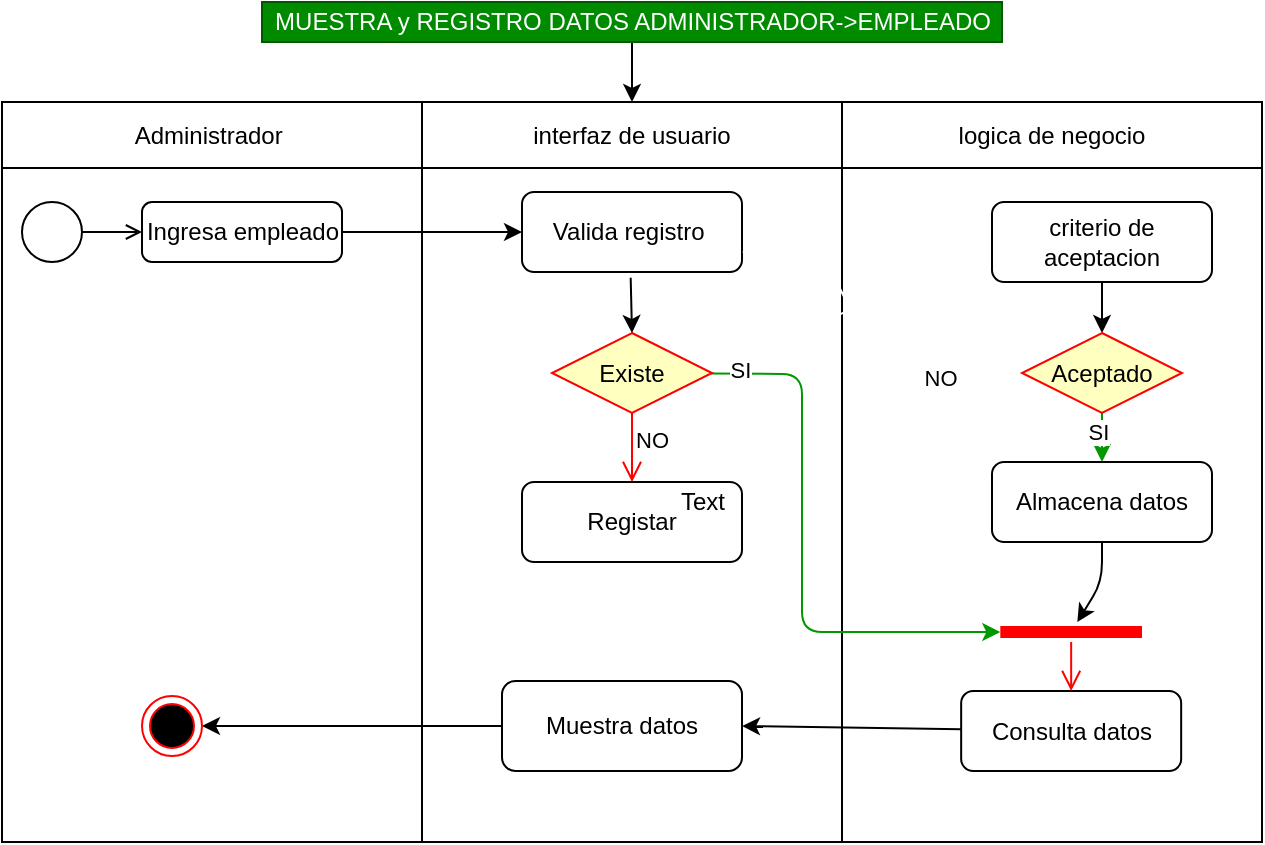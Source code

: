 <mxfile>
    <diagram id="XtWp7yz4AggjUGfRbXKz" name="Page-1">
        <mxGraphModel dx="760" dy="607" grid="1" gridSize="10" guides="1" tooltips="1" connect="1" arrows="1" fold="1" page="1" pageScale="1" pageWidth="827" pageHeight="1169" math="0" shadow="0">
            <root>
                <mxCell id="0"/>
                <mxCell id="1" parent="0"/>
                <mxCell id="44" value="" style="shape=table;startSize=0;container=1;collapsible=0;childLayout=tableLayout;" parent="1" vertex="1">
                    <mxGeometry x="70" y="270" width="630" height="370" as="geometry"/>
                </mxCell>
                <mxCell id="45" value="" style="shape=partialRectangle;collapsible=0;dropTarget=0;pointerEvents=0;fillColor=none;top=0;left=0;bottom=0;right=0;points=[[0,0.5],[1,0.5]];portConstraint=eastwest;" parent="44" vertex="1">
                    <mxGeometry width="630" height="33" as="geometry"/>
                </mxCell>
                <mxCell id="46" value="Administrador&amp;nbsp;" style="shape=partialRectangle;html=1;whiteSpace=wrap;connectable=0;overflow=hidden;fillColor=none;top=0;left=0;bottom=0;right=0;pointerEvents=1;" parent="45" vertex="1">
                    <mxGeometry width="210" height="33" as="geometry">
                        <mxRectangle width="210" height="33" as="alternateBounds"/>
                    </mxGeometry>
                </mxCell>
                <mxCell id="47" value="interfaz de usuario" style="shape=partialRectangle;html=1;whiteSpace=wrap;connectable=0;overflow=hidden;fillColor=none;top=0;left=0;bottom=0;right=0;pointerEvents=1;" parent="45" vertex="1">
                    <mxGeometry x="210" width="210" height="33" as="geometry">
                        <mxRectangle width="210" height="33" as="alternateBounds"/>
                    </mxGeometry>
                </mxCell>
                <mxCell id="48" value="logica de negocio" style="shape=partialRectangle;html=1;whiteSpace=wrap;connectable=0;overflow=hidden;fillColor=none;top=0;left=0;bottom=0;right=0;pointerEvents=1;" parent="45" vertex="1">
                    <mxGeometry x="420" width="210" height="33" as="geometry">
                        <mxRectangle width="210" height="33" as="alternateBounds"/>
                    </mxGeometry>
                </mxCell>
                <mxCell id="49" value="" style="shape=partialRectangle;collapsible=0;dropTarget=0;pointerEvents=0;fillColor=none;top=0;left=0;bottom=0;right=0;points=[[0,0.5],[1,0.5]];portConstraint=eastwest;" parent="44" vertex="1">
                    <mxGeometry y="33" width="630" height="337" as="geometry"/>
                </mxCell>
                <mxCell id="50" value="" style="shape=partialRectangle;html=1;whiteSpace=wrap;connectable=0;overflow=hidden;fillColor=none;top=0;left=0;bottom=0;right=0;pointerEvents=1;" parent="49" vertex="1">
                    <mxGeometry width="210" height="337" as="geometry">
                        <mxRectangle width="210" height="337" as="alternateBounds"/>
                    </mxGeometry>
                </mxCell>
                <mxCell id="51" value="" style="shape=partialRectangle;html=1;whiteSpace=wrap;connectable=0;overflow=hidden;fillColor=none;top=0;left=0;bottom=0;right=0;pointerEvents=1;" parent="49" vertex="1">
                    <mxGeometry x="210" width="210" height="337" as="geometry">
                        <mxRectangle width="210" height="337" as="alternateBounds"/>
                    </mxGeometry>
                </mxCell>
                <mxCell id="52" value="" style="shape=partialRectangle;html=1;whiteSpace=wrap;connectable=0;overflow=hidden;fillColor=none;top=0;left=0;bottom=0;right=0;pointerEvents=1;" parent="49" vertex="1">
                    <mxGeometry x="420" width="210" height="337" as="geometry">
                        <mxRectangle width="210" height="337" as="alternateBounds"/>
                    </mxGeometry>
                </mxCell>
                <mxCell id="53" value="Valida registro&amp;nbsp;" style="rounded=1;whiteSpace=wrap;html=1;fillColor=#FFFFFF;fontColor=#000000;" parent="1" vertex="1">
                    <mxGeometry x="330" y="315" width="110" height="40" as="geometry"/>
                </mxCell>
                <mxCell id="54" value="" style="edgeStyle=none;html=1;fontColor=#000000;entryX=1;entryY=0.5;entryDx=0;entryDy=0;" parent="1" source="55" target="59" edge="1">
                    <mxGeometry relative="1" as="geometry">
                        <Array as="points"/>
                    </mxGeometry>
                </mxCell>
                <mxCell id="55" value="Consulta datos" style="rounded=1;whiteSpace=wrap;html=1;fillColor=#FFFFFF;fontColor=#000000;" parent="1" vertex="1">
                    <mxGeometry x="549.58" y="564.5" width="110" height="40" as="geometry"/>
                </mxCell>
                <mxCell id="56" style="edgeStyle=none;html=1;entryX=0;entryY=0.5;entryDx=0;entryDy=0;strokeColor=#FFFFFF;exitX=1;exitY=0.5;exitDx=0;exitDy=0;" parent="1" source="57" target="61" edge="1">
                    <mxGeometry relative="1" as="geometry">
                        <Array as="points">
                            <mxPoint x="460" y="480"/>
                            <mxPoint x="460" y="390"/>
                        </Array>
                    </mxGeometry>
                </mxCell>
                <mxCell id="57" value="Registar" style="rounded=1;whiteSpace=wrap;html=1;fillColor=#FFFFFF;fontColor=#000000;" parent="1" vertex="1">
                    <mxGeometry x="330" y="460" width="110" height="40" as="geometry"/>
                </mxCell>
                <mxCell id="58" style="edgeStyle=none;html=1;entryX=1;entryY=0.5;entryDx=0;entryDy=0;fontColor=#000000;" parent="1" source="59" target="78" edge="1">
                    <mxGeometry relative="1" as="geometry">
                        <mxPoint x="150" y="547.5" as="targetPoint"/>
                    </mxGeometry>
                </mxCell>
                <mxCell id="59" value="Muestra datos" style="whiteSpace=wrap;html=1;fillColor=#FFFFFF;fontColor=#000000;rounded=1;" parent="1" vertex="1">
                    <mxGeometry x="320" y="559.5" width="120" height="45" as="geometry"/>
                </mxCell>
                <mxCell id="60" style="edgeStyle=none;html=1;fontColor=#000000;entryX=0.5;entryY=0;entryDx=0;entryDy=0;" parent="1" source="61" target="77" edge="1">
                    <mxGeometry relative="1" as="geometry">
                        <mxPoint x="605" y="390" as="targetPoint"/>
                    </mxGeometry>
                </mxCell>
                <mxCell id="61" value="criterio de aceptacion" style="rounded=1;whiteSpace=wrap;html=1;fillColor=#FFFFFF;fontColor=#000000;" parent="1" vertex="1">
                    <mxGeometry x="565" y="320" width="110" height="40" as="geometry"/>
                </mxCell>
                <mxCell id="62" style="edgeStyle=none;html=1;" parent="1" source="63" target="53" edge="1">
                    <mxGeometry relative="1" as="geometry"/>
                </mxCell>
                <mxCell id="63" value="&lt;span style=&quot;color: rgb(0 , 0 , 0)&quot;&gt;Ingresa empleado&lt;/span&gt;" style="html=1;align=center;verticalAlign=middle;rounded=1;absoluteArcSize=1;arcSize=10;dashed=0;fillColor=#FFFFFF;" parent="1" vertex="1">
                    <mxGeometry x="140" y="320" width="100" height="30" as="geometry"/>
                </mxCell>
                <mxCell id="64" value="" style="ellipse;html=1;fillColor=#FFFFFF;" parent="1" vertex="1">
                    <mxGeometry x="80" y="320" width="30" height="30" as="geometry"/>
                </mxCell>
                <mxCell id="65" value="" style="endArrow=open;html=1;rounded=0;align=center;verticalAlign=top;endFill=0;labelBackgroundColor=none;endSize=6;" parent="1" source="64" edge="1">
                    <mxGeometry relative="1" as="geometry">
                        <mxPoint x="140" y="335" as="targetPoint"/>
                    </mxGeometry>
                </mxCell>
                <mxCell id="66" style="edgeStyle=none;html=1;strokeColor=#009900;entryX=0;entryY=0.5;entryDx=0;entryDy=0;entryPerimeter=0;" parent="1" source="68" target="71" edge="1">
                    <mxGeometry relative="1" as="geometry">
                        <mxPoint x="570" y="480" as="targetPoint"/>
                        <Array as="points">
                            <mxPoint x="470" y="406"/>
                            <mxPoint x="470" y="450"/>
                            <mxPoint x="470" y="535"/>
                        </Array>
                    </mxGeometry>
                </mxCell>
                <mxCell id="67" value="SI" style="edgeLabel;html=1;align=center;verticalAlign=middle;resizable=0;points=[];" parent="66" vertex="1" connectable="0">
                    <mxGeometry x="-0.893" y="2" relative="1" as="geometry">
                        <mxPoint as="offset"/>
                    </mxGeometry>
                </mxCell>
                <mxCell id="68" value="&lt;font color=&quot;#000000&quot;&gt;Existe&lt;/font&gt;" style="rhombus;whiteSpace=wrap;html=1;fillColor=#ffffc0;strokeColor=#ff0000;" parent="1" vertex="1">
                    <mxGeometry x="345" y="385.5" width="80" height="40" as="geometry"/>
                </mxCell>
                <mxCell id="69" value="NO" style="edgeStyle=orthogonalEdgeStyle;html=1;align=left;verticalAlign=top;endArrow=open;endSize=8;strokeColor=#ff0000;entryX=0.5;entryY=0;entryDx=0;entryDy=0;" parent="1" source="68" target="57" edge="1">
                    <mxGeometry x="-1" relative="1" as="geometry">
                        <mxPoint x="330" y="520" as="targetPoint"/>
                    </mxGeometry>
                </mxCell>
                <mxCell id="70" value="" style="endArrow=classic;html=1;entryX=0.5;entryY=0;entryDx=0;entryDy=0;exitX=0.494;exitY=1.073;exitDx=0;exitDy=0;exitPerimeter=0;" parent="1" source="53" target="68" edge="1">
                    <mxGeometry width="50" height="50" relative="1" as="geometry">
                        <mxPoint x="300" y="420" as="sourcePoint"/>
                        <mxPoint x="350" y="370" as="targetPoint"/>
                    </mxGeometry>
                </mxCell>
                <mxCell id="71" value="" style="shape=line;html=1;strokeWidth=6;strokeColor=#ff0000;" parent="1" vertex="1">
                    <mxGeometry x="569.16" y="530" width="70.84" height="10" as="geometry"/>
                </mxCell>
                <mxCell id="72" value="" style="edgeStyle=orthogonalEdgeStyle;html=1;verticalAlign=bottom;endArrow=open;endSize=8;strokeColor=#ff0000;entryX=0.5;entryY=0;entryDx=0;entryDy=0;" parent="1" source="71" target="55" edge="1">
                    <mxGeometry relative="1" as="geometry">
                        <mxPoint x="610" y="522" as="targetPoint"/>
                    </mxGeometry>
                </mxCell>
                <mxCell id="73" style="edgeStyle=none;html=1;entryX=1;entryY=0.75;entryDx=0;entryDy=0;strokeColor=#FFFFFF;" parent="1" source="77" target="53" edge="1">
                    <mxGeometry relative="1" as="geometry">
                        <Array as="points">
                            <mxPoint x="510" y="406"/>
                            <mxPoint x="480" y="345"/>
                        </Array>
                    </mxGeometry>
                </mxCell>
                <mxCell id="74" value="NO" style="edgeLabel;html=1;align=center;verticalAlign=middle;resizable=0;points=[];" parent="73" vertex="1" connectable="0">
                    <mxGeometry x="-0.531" y="2" relative="1" as="geometry">
                        <mxPoint as="offset"/>
                    </mxGeometry>
                </mxCell>
                <mxCell id="75" style="edgeStyle=none;html=1;strokeColor=#009900;entryX=0.5;entryY=0;entryDx=0;entryDy=0;" parent="1" source="77" target="82" edge="1">
                    <mxGeometry relative="1" as="geometry">
                        <mxPoint x="620" y="470" as="targetPoint"/>
                    </mxGeometry>
                </mxCell>
                <mxCell id="76" value="SI" style="edgeLabel;html=1;align=center;verticalAlign=middle;resizable=0;points=[];" parent="75" vertex="1" connectable="0">
                    <mxGeometry x="-0.234" y="-2" relative="1" as="geometry">
                        <mxPoint as="offset"/>
                    </mxGeometry>
                </mxCell>
                <mxCell id="77" value="&lt;font color=&quot;#000000&quot;&gt;Aceptado&lt;/font&gt;" style="rhombus;whiteSpace=wrap;html=1;fillColor=#ffffc0;strokeColor=#ff0000;" parent="1" vertex="1">
                    <mxGeometry x="580" y="385.5" width="80" height="40" as="geometry"/>
                </mxCell>
                <mxCell id="78" value="" style="ellipse;html=1;shape=endState;fillColor=#000000;strokeColor=#ff0000;" parent="1" vertex="1">
                    <mxGeometry x="140" y="567" width="30" height="30" as="geometry"/>
                </mxCell>
                <mxCell id="79" value="Text" style="text;html=1;resizable=0;autosize=1;align=center;verticalAlign=middle;points=[];fillColor=none;strokeColor=none;rounded=0;" parent="1" vertex="1">
                    <mxGeometry x="400" y="460" width="40" height="20" as="geometry"/>
                </mxCell>
                <mxCell id="80" value="" style="edgeStyle=none;html=1;" parent="1" source="81" target="45" edge="1">
                    <mxGeometry relative="1" as="geometry"/>
                </mxCell>
                <mxCell id="81" value="MUESTRA y REGISTRO DATOS ADMINISTRADOR-&amp;gt;EMPLEADO" style="text;html=1;resizable=0;autosize=1;align=center;verticalAlign=middle;points=[];rounded=0;fillColor=#008a00;fontColor=#ffffff;strokeColor=#005700;" parent="1" vertex="1">
                    <mxGeometry x="200" y="220" width="370" height="20" as="geometry"/>
                </mxCell>
                <mxCell id="83" style="edgeStyle=none;html=1;" parent="1" source="82" target="71" edge="1">
                    <mxGeometry relative="1" as="geometry">
                        <Array as="points">
                            <mxPoint x="620" y="510"/>
                        </Array>
                    </mxGeometry>
                </mxCell>
                <mxCell id="82" value="Almacena datos" style="rounded=1;whiteSpace=wrap;html=1;fillColor=#FFFFFF;fontColor=#000000;" parent="1" vertex="1">
                    <mxGeometry x="565" y="450" width="110" height="40" as="geometry"/>
                </mxCell>
            </root>
        </mxGraphModel>
    </diagram>
</mxfile>